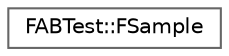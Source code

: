 digraph "Graphical Class Hierarchy"
{
 // INTERACTIVE_SVG=YES
 // LATEX_PDF_SIZE
  bgcolor="transparent";
  edge [fontname=Helvetica,fontsize=10,labelfontname=Helvetica,labelfontsize=10];
  node [fontname=Helvetica,fontsize=10,shape=box,height=0.2,width=0.4];
  rankdir="LR";
  Node0 [id="Node000000",label="FABTest::FSample",height=0.2,width=0.4,color="grey40", fillcolor="white", style="filled",URL="$df/d48/structFABTest_1_1FSample.html",tooltip=" "];
}

